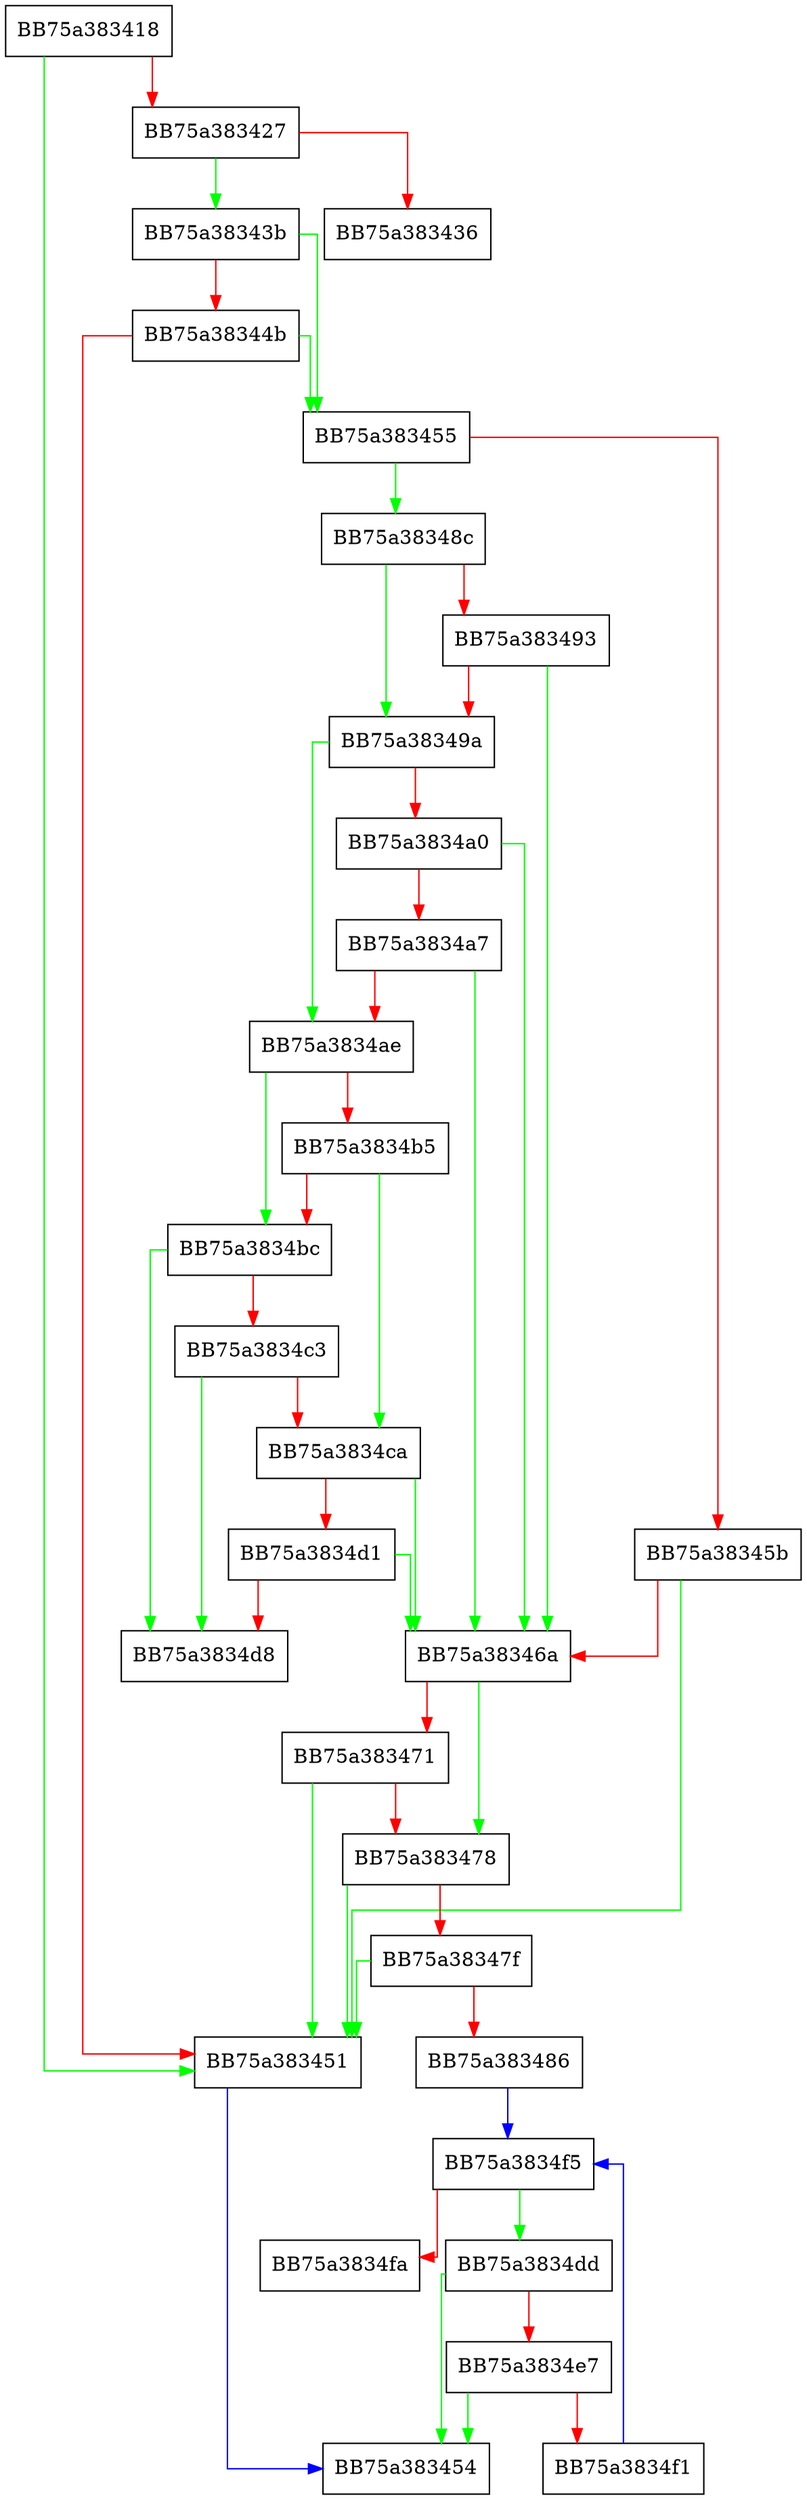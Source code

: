 digraph _Find_root_name_end {
  node [shape="box"];
  graph [splines=ortho];
  BB75a383418 -> BB75a383451 [color="green"];
  BB75a383418 -> BB75a383427 [color="red"];
  BB75a383427 -> BB75a38343b [color="green"];
  BB75a383427 -> BB75a383436 [color="red"];
  BB75a38343b -> BB75a383455 [color="green"];
  BB75a38343b -> BB75a38344b [color="red"];
  BB75a38344b -> BB75a383455 [color="green"];
  BB75a38344b -> BB75a383451 [color="red"];
  BB75a383451 -> BB75a383454 [color="blue"];
  BB75a383455 -> BB75a38348c [color="green"];
  BB75a383455 -> BB75a38345b [color="red"];
  BB75a38345b -> BB75a383451 [color="green"];
  BB75a38345b -> BB75a38346a [color="red"];
  BB75a38346a -> BB75a383478 [color="green"];
  BB75a38346a -> BB75a383471 [color="red"];
  BB75a383471 -> BB75a383451 [color="green"];
  BB75a383471 -> BB75a383478 [color="red"];
  BB75a383478 -> BB75a383451 [color="green"];
  BB75a383478 -> BB75a38347f [color="red"];
  BB75a38347f -> BB75a383451 [color="green"];
  BB75a38347f -> BB75a383486 [color="red"];
  BB75a383486 -> BB75a3834f5 [color="blue"];
  BB75a38348c -> BB75a38349a [color="green"];
  BB75a38348c -> BB75a383493 [color="red"];
  BB75a383493 -> BB75a38346a [color="green"];
  BB75a383493 -> BB75a38349a [color="red"];
  BB75a38349a -> BB75a3834ae [color="green"];
  BB75a38349a -> BB75a3834a0 [color="red"];
  BB75a3834a0 -> BB75a38346a [color="green"];
  BB75a3834a0 -> BB75a3834a7 [color="red"];
  BB75a3834a7 -> BB75a38346a [color="green"];
  BB75a3834a7 -> BB75a3834ae [color="red"];
  BB75a3834ae -> BB75a3834bc [color="green"];
  BB75a3834ae -> BB75a3834b5 [color="red"];
  BB75a3834b5 -> BB75a3834ca [color="green"];
  BB75a3834b5 -> BB75a3834bc [color="red"];
  BB75a3834bc -> BB75a3834d8 [color="green"];
  BB75a3834bc -> BB75a3834c3 [color="red"];
  BB75a3834c3 -> BB75a3834d8 [color="green"];
  BB75a3834c3 -> BB75a3834ca [color="red"];
  BB75a3834ca -> BB75a38346a [color="green"];
  BB75a3834ca -> BB75a3834d1 [color="red"];
  BB75a3834d1 -> BB75a38346a [color="green"];
  BB75a3834d1 -> BB75a3834d8 [color="red"];
  BB75a3834dd -> BB75a383454 [color="green"];
  BB75a3834dd -> BB75a3834e7 [color="red"];
  BB75a3834e7 -> BB75a383454 [color="green"];
  BB75a3834e7 -> BB75a3834f1 [color="red"];
  BB75a3834f1 -> BB75a3834f5 [color="blue"];
  BB75a3834f5 -> BB75a3834dd [color="green"];
  BB75a3834f5 -> BB75a3834fa [color="red"];
}